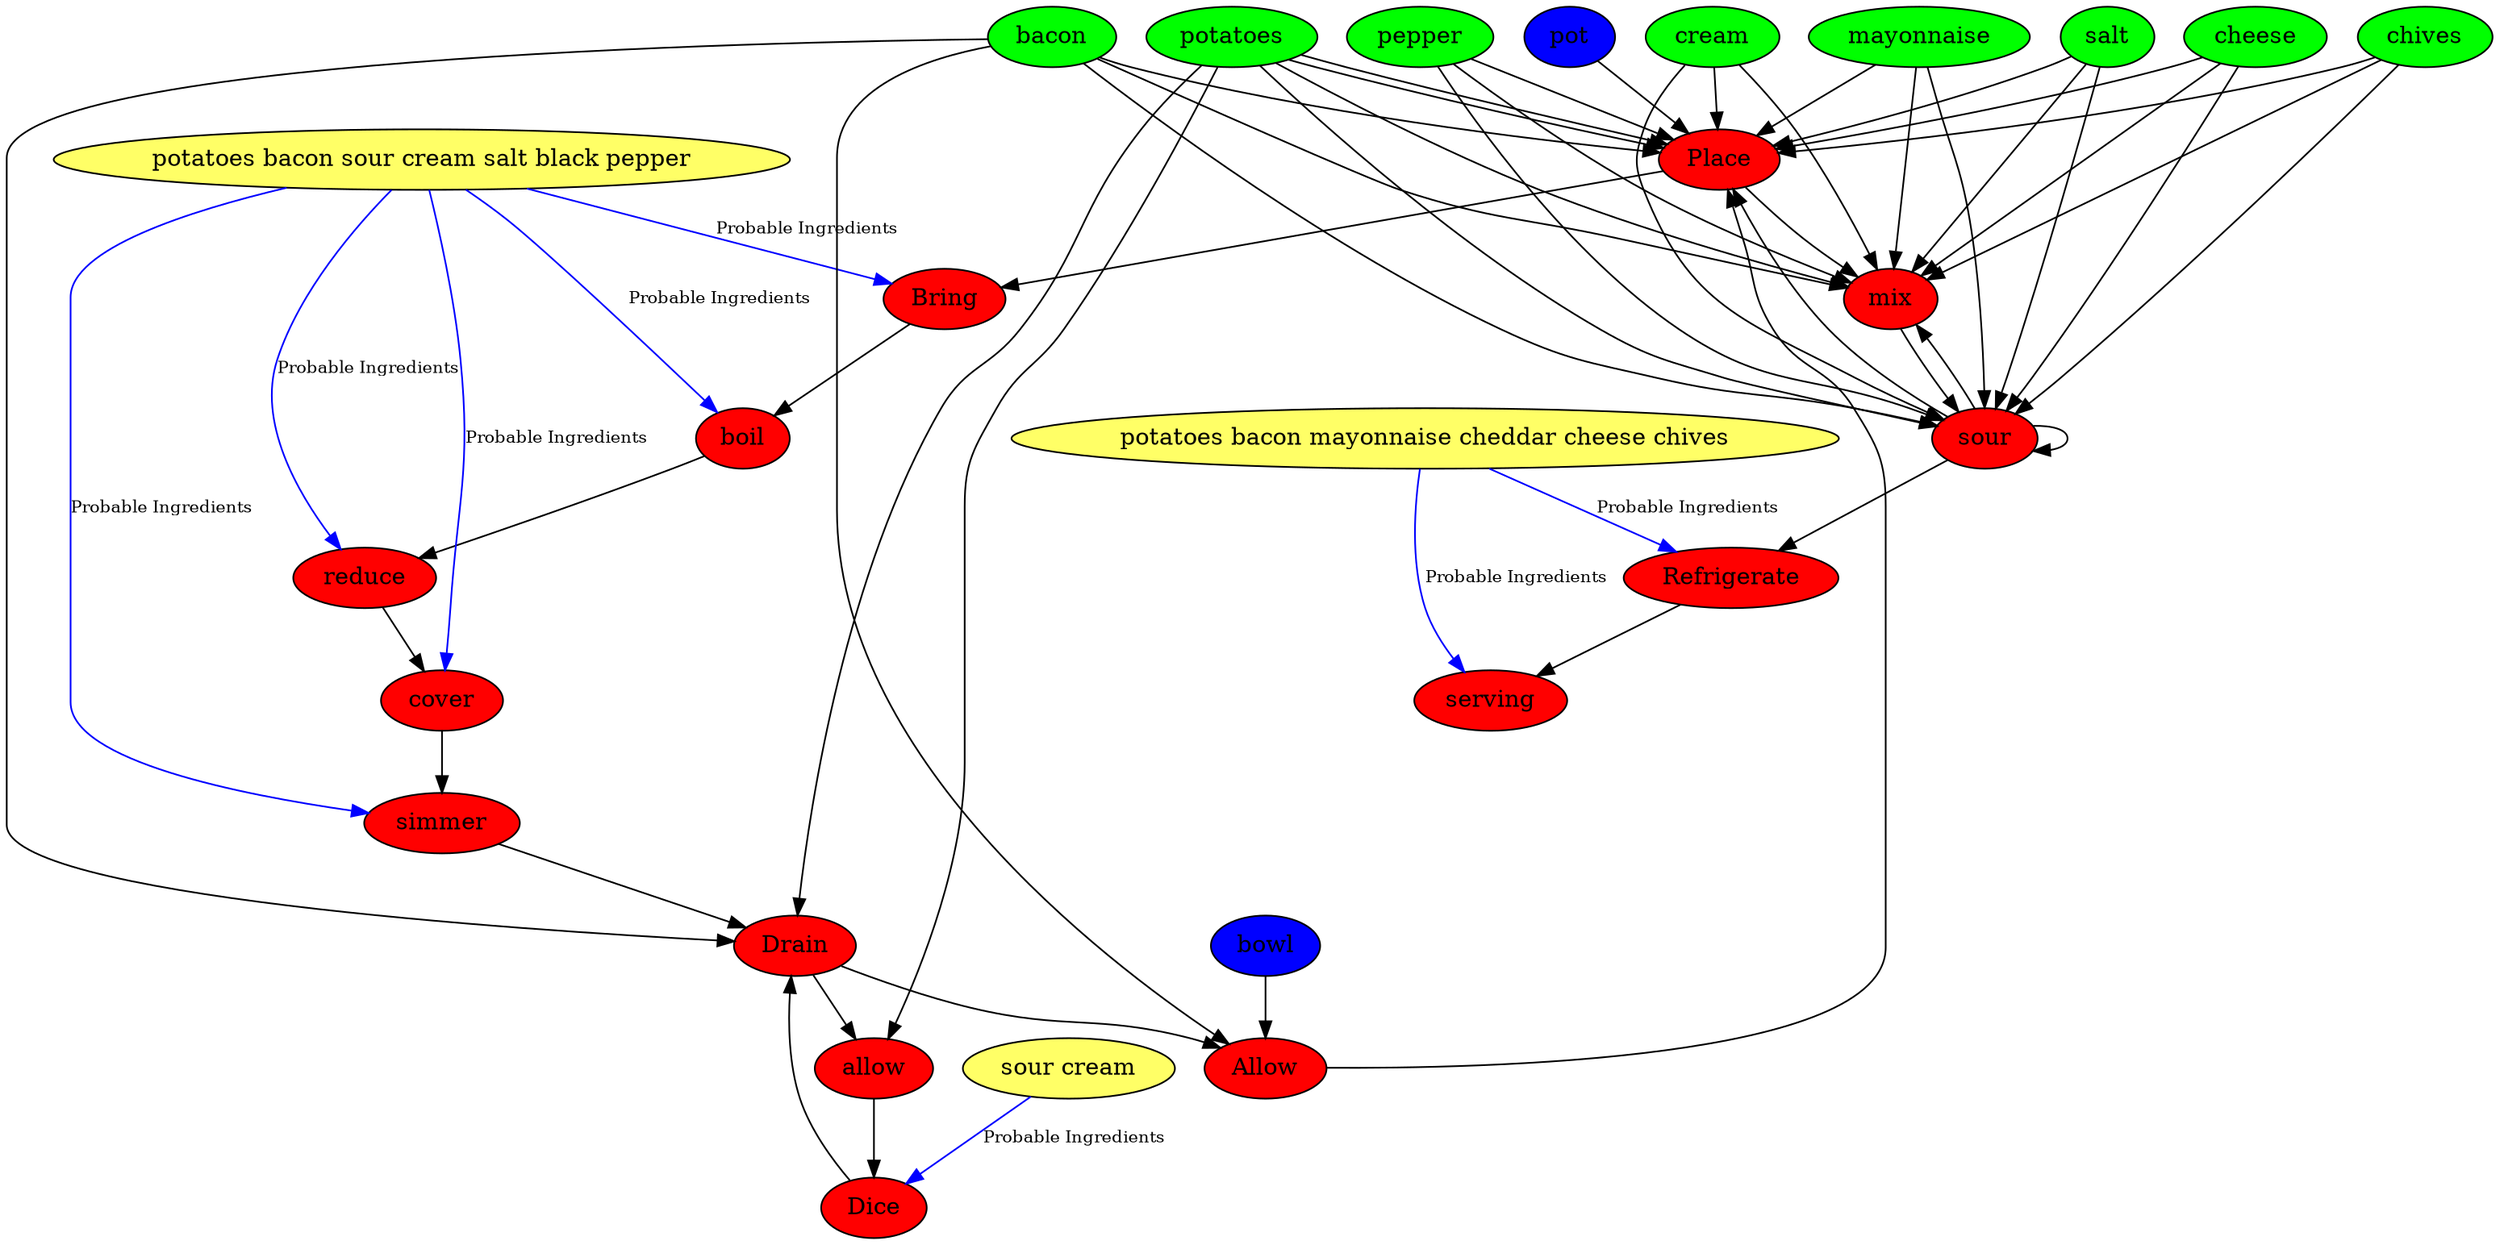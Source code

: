 digraph G {
Place [style=filled, fillcolor=red];
potatoes [style=filled, fillcolor=green];
pot [style=filled, fillcolor="#0000ff"];
Bring [style=filled, fillcolor=red];
boil [style=filled, fillcolor=red];
reduce [style=filled, fillcolor=red];
cover [style=filled, fillcolor=red];
simmer [style=filled, fillcolor=red];
"potatoes bacon sour cream salt black pepper" [style=filled, fillcolor="#ffff66"];
Drain [style=filled, fillcolor=red];
potatoes [style=filled, fillcolor=green];
allow [style=filled, fillcolor=red];
Dice [style=filled, fillcolor=red];
"sour cream" [style=filled, fillcolor="#ffff66"];
Drain [style=filled, fillcolor=red];
bacon [style=filled, fillcolor=green];
Allow [style=filled, fillcolor=red];
bacon [style=filled, fillcolor=green];
bowl [style=filled, fillcolor="#0000ff"];
Place [style=filled, fillcolor=red];
potatoes [style=filled, fillcolor=green];
bacon [style=filled, fillcolor=green];
mix [style=filled, fillcolor=red];
sour [style=filled, fillcolor=green];
sour [style=filled, fillcolor=red];
cream [style=filled, fillcolor=green];
mayonnaise [style=filled, fillcolor=green];
cheese [style=filled, fillcolor=green];
chives [style=filled, fillcolor=green];
salt [style=filled, fillcolor=green];
pepper [style=filled, fillcolor=green];
Refrigerate [style=filled, fillcolor=red];
serving [style=filled, fillcolor=red];
"potatoes bacon mayonnaise cheddar cheese chives" [style=filled, fillcolor="#ffff66"];
Place -> Bring;
Bring -> boil;
boil -> reduce;
reduce -> cover;
cover -> simmer;
simmer -> Drain;
Drain -> allow;
allow -> Dice;
Dice -> Drain;
Drain -> Allow;
Allow -> Place;
Place -> mix;
mix -> sour;
sour -> Refrigerate;
Refrigerate -> serving;
potatoes -> Place;
potatoes -> Drain;
potatoes -> allow;
bacon -> Drain;
bacon -> Allow;
potatoes -> Place;
bacon -> Place;
sour -> Place;
cream -> Place;
mayonnaise -> Place;
cheese -> Place;
chives -> Place;
salt -> Place;
pepper -> Place;
potatoes -> mix;
bacon -> mix;
sour -> mix;
cream -> mix;
mayonnaise -> mix;
cheese -> mix;
chives -> mix;
salt -> mix;
pepper -> mix;
potatoes -> sour;
bacon -> sour;
sour -> sour;
cream -> sour;
mayonnaise -> sour;
cheese -> sour;
chives -> sour;
salt -> sour;
pepper -> sour;
pot -> Place;
bowl -> Allow;
"potatoes bacon sour cream salt black pepper" -> Bring  [color=blue, labelfontcolor="#009933", fontsize="10.0", label="Probable Ingredients"];
"potatoes bacon sour cream salt black pepper" -> boil  [color=blue, labelfontcolor="#009933", fontsize="10.0", label="Probable Ingredients"];
"potatoes bacon sour cream salt black pepper" -> reduce  [color=blue, labelfontcolor="#009933", fontsize="10.0", label="Probable Ingredients"];
"potatoes bacon sour cream salt black pepper" -> cover  [color=blue, labelfontcolor="#009933", fontsize="10.0", label="Probable Ingredients"];
"potatoes bacon sour cream salt black pepper" -> simmer  [color=blue, labelfontcolor="#009933", fontsize="10.0", label="Probable Ingredients"];
"sour cream" -> Dice  [color=blue, labelfontcolor="#009933", fontsize="10.0", label="Probable Ingredients"];
"potatoes bacon mayonnaise cheddar cheese chives" -> Refrigerate  [color=blue, labelfontcolor="#009933", fontsize="10.0", label="Probable Ingredients"];
"potatoes bacon mayonnaise cheddar cheese chives" -> serving  [color=blue, labelfontcolor="#009933", fontsize="10.0", label="Probable Ingredients"];
}
